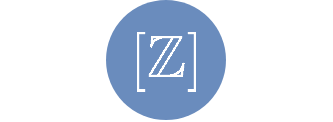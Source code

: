 <mxfile version="22.1.3" type="device">
  <diagram name="Page-1" id="D3KC7NWFIsjzDvF6gdU6">
    <mxGraphModel dx="794" dy="807" grid="1" gridSize="10" guides="1" tooltips="1" connect="1" arrows="1" fold="1" page="1" pageScale="1" pageWidth="850" pageHeight="1100" math="1" shadow="0">
      <root>
        <mxCell id="0" />
        <mxCell id="1" parent="0" />
        <mxCell id="DCDwKdRsvWmHy5jCpuEb-1" value="&lt;font color=&quot;#ffffff&quot; style=&quot;font-size: 25px;&quot;&gt;&lt;b style=&quot;&quot;&gt;`[\mathbb{Z}]`&lt;/b&gt;&lt;/font&gt;" style="ellipse;whiteSpace=wrap;html=1;aspect=fixed;fillColor=#6A8CBD;strokeColor=none;" parent="1" vertex="1">
          <mxGeometry x="250" y="90" width="60" height="60" as="geometry" />
        </mxCell>
      </root>
    </mxGraphModel>
  </diagram>
</mxfile>
